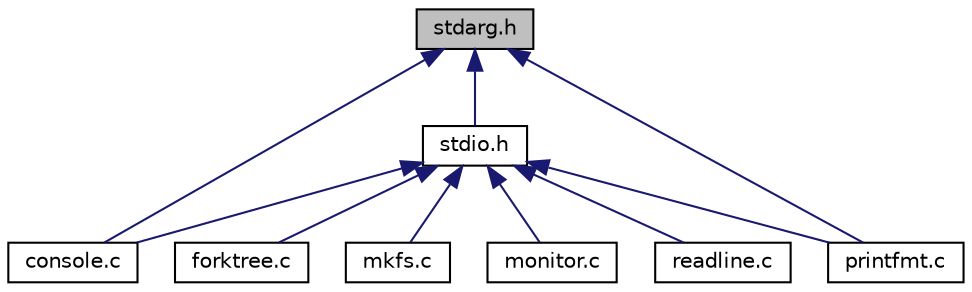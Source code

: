 digraph "stdarg.h"
{
  edge [fontname="Helvetica",fontsize="10",labelfontname="Helvetica",labelfontsize="10"];
  node [fontname="Helvetica",fontsize="10",shape=record];
  Node1 [label="stdarg.h",height=0.2,width=0.4,color="black", fillcolor="grey75", style="filled", fontcolor="black"];
  Node1 -> Node2 [dir="back",color="midnightblue",fontsize="10",style="solid"];
  Node2 [label="stdio.h",height=0.2,width=0.4,color="black", fillcolor="white", style="filled",URL="$stdio_8h.html"];
  Node2 -> Node3 [dir="back",color="midnightblue",fontsize="10",style="solid"];
  Node3 [label="console.c",height=0.2,width=0.4,color="black", fillcolor="white", style="filled",URL="$console_8c.html"];
  Node2 -> Node4 [dir="back",color="midnightblue",fontsize="10",style="solid"];
  Node4 [label="forktree.c",height=0.2,width=0.4,color="black", fillcolor="white", style="filled",URL="$forktree_8c.html"];
  Node2 -> Node5 [dir="back",color="midnightblue",fontsize="10",style="solid"];
  Node5 [label="mkfs.c",height=0.2,width=0.4,color="black", fillcolor="white", style="filled",URL="$mkfs_8c.html"];
  Node2 -> Node6 [dir="back",color="midnightblue",fontsize="10",style="solid"];
  Node6 [label="monitor.c",height=0.2,width=0.4,color="black", fillcolor="white", style="filled",URL="$monitor_8c.html"];
  Node2 -> Node7 [dir="back",color="midnightblue",fontsize="10",style="solid"];
  Node7 [label="printfmt.c",height=0.2,width=0.4,color="black", fillcolor="white", style="filled",URL="$printfmt_8c.html"];
  Node2 -> Node8 [dir="back",color="midnightblue",fontsize="10",style="solid"];
  Node8 [label="readline.c",height=0.2,width=0.4,color="black", fillcolor="white", style="filled",URL="$readline_8c.html"];
  Node1 -> Node3 [dir="back",color="midnightblue",fontsize="10",style="solid"];
  Node1 -> Node7 [dir="back",color="midnightblue",fontsize="10",style="solid"];
}
